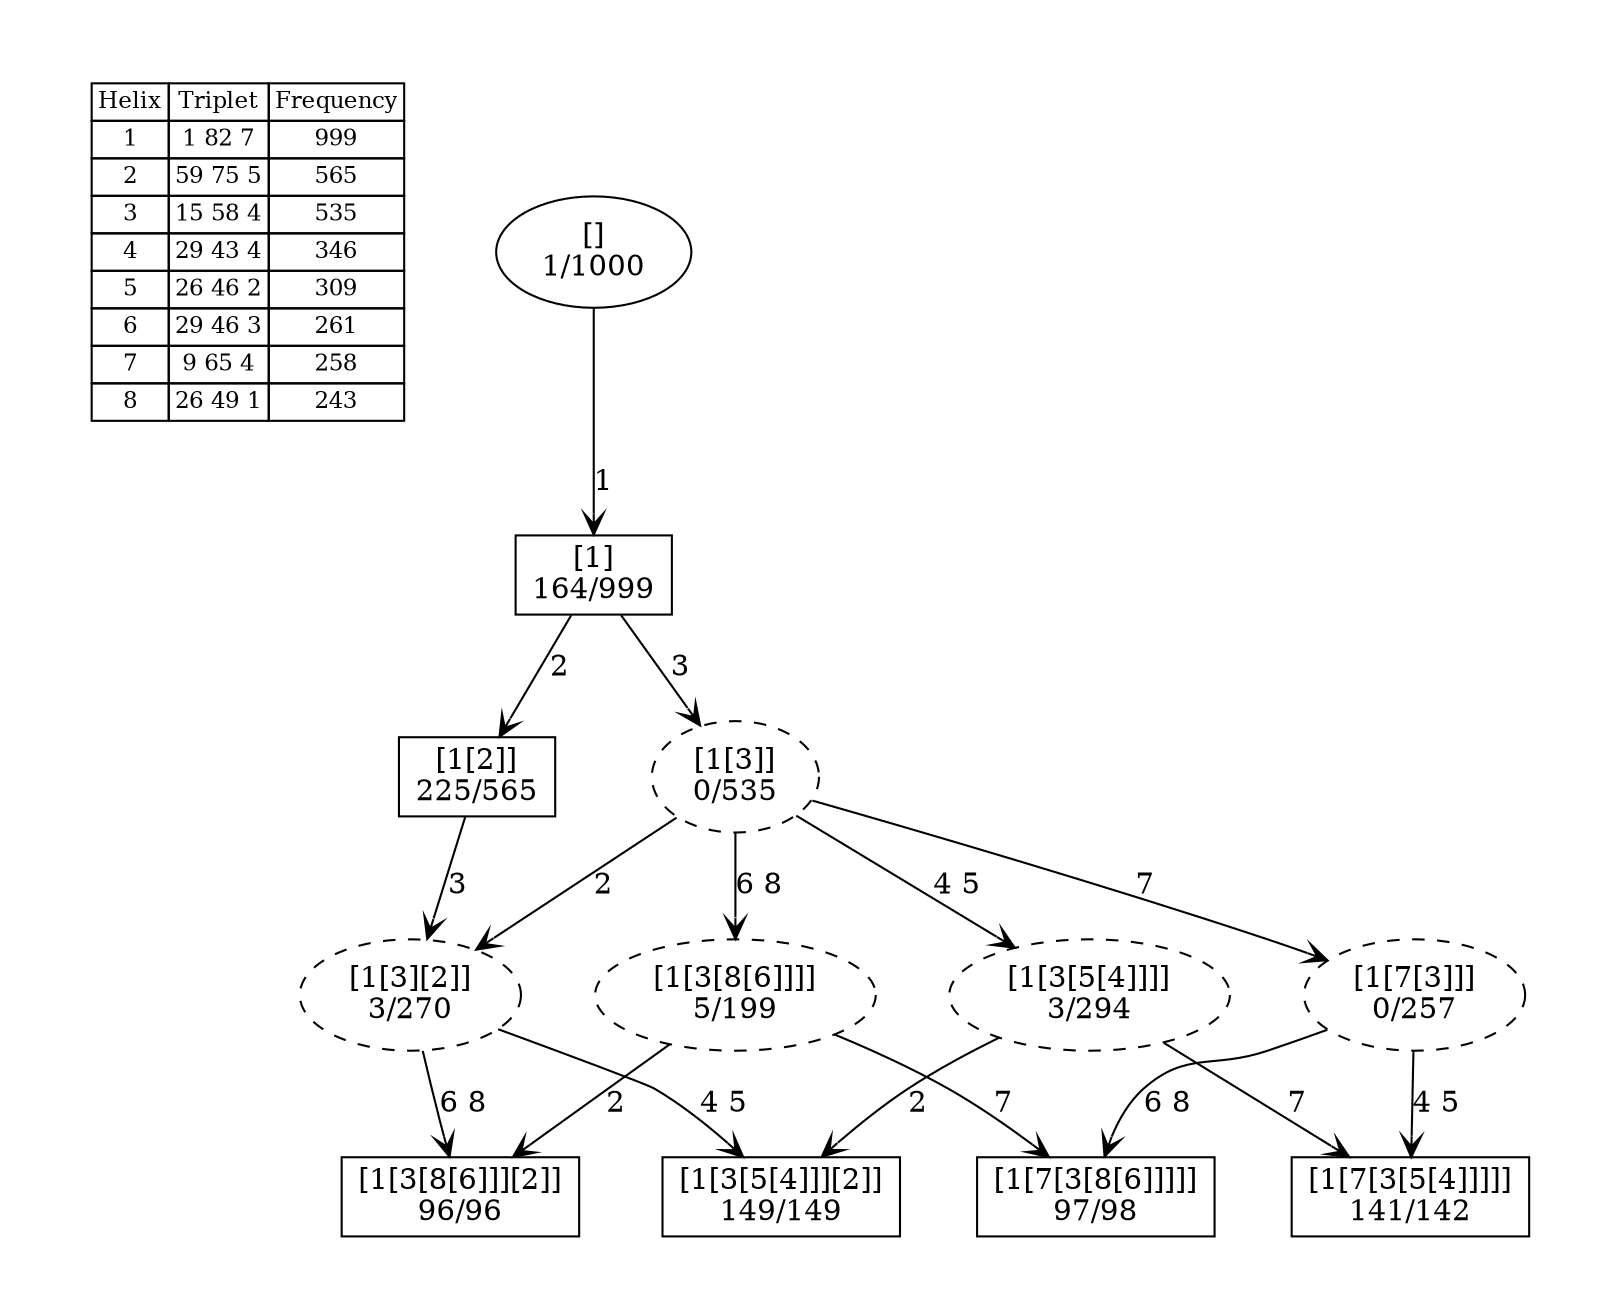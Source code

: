 digraph G {
	pad = 0.5;
	nodesep = 0.5;
"legend" [label = < <table border="0" cellborder="1" cellspacing="0"><tr><td>Helix</td><td>Triplet</td><td>Frequency</td></tr>
<tr><td>1</td><td>1 82 7</td><td>999</td></tr>
<tr><td>2</td><td>59 75 5</td><td>565</td></tr>
<tr><td>3</td><td>15 58 4</td><td>535</td></tr>
<tr><td>4</td><td>29 43 4</td><td>346</td></tr>
<tr><td>5</td><td>26 46 2</td><td>309</td></tr>
<tr><td>6</td><td>29 46 3</td><td>261</td></tr>
<tr><td>7</td><td>9 65 4</td><td>258</td></tr>
<tr><td>8</td><td>26 49 1</td><td>243</td></tr>
</table>>, shape = plaintext, fontsize=11];
"1 2 " [shape = box];
"1 " [shape = box];
"1 2 3 4 5 " [shape = box];
"1 3 4 5 7 " [shape = box];
"1 3 6 7 8 " [shape = box];
"1 2 3 6 8 " [shape = box];
"1 3 4 5 " [style = dashed];
"1 3 " [style = dashed];
"1 2 3 " [style = dashed];
"1 3 7 " [style = dashed];
"1 3 6 8 " [style = dashed];
"1 2 " [label = "[1[2]]\n225/565"];
"1 " [label = "[1]\n164/999"];
"1 2 3 4 5 " [label = "[1[3[5[4]]][2]]\n149/149"];
"1 3 4 5 7 " [label = "[1[7[3[5[4]]]]]\n141/142"];
"1 3 6 7 8 " [label = "[1[7[3[8[6]]]]]\n97/98"];
"1 2 3 6 8 " [label = "[1[3[8[6]]][2]]\n96/96"];
"1 3 4 5 " [label = "[1[3[5[4]]]]\n3/294"];
"1 3 " [label = "[1[3]]\n0/535"];
"1 2 3 " [label = "[1[3][2]]\n3/270"];
"1 3 7 " [label = "[1[7[3]]]\n0/257"];
"1 3 6 8 " [label = "[1[3[8[6]]]]\n5/199"];
"" [label = "[]\n1/1000"];
"1 2 " -> "1 2 3 " [label = "3 ", arrowhead = vee];
"1 " -> "1 2 " [label = "2 ", arrowhead = vee];
"1 " -> "1 3 " [label = "3 ", arrowhead = vee];
"1 3 4 5 " -> "1 2 3 4 5 " [label = "2 ", arrowhead = vee];
"1 3 4 5 " -> "1 3 4 5 7 " [label = "7 ", arrowhead = vee];
"1 3 " -> "1 3 4 5 " [label = "4 5 ", arrowhead = vee];
"1 3 " -> "1 2 3 " [label = "2 ", arrowhead = vee];
"1 3 " -> "1 3 7 " [label = "7 ", arrowhead = vee];
"1 3 " -> "1 3 6 8 " [label = "6 8 ", arrowhead = vee];
"1 2 3 " -> "1 2 3 4 5 " [label = "4 5 ", arrowhead = vee];
"1 2 3 " -> "1 2 3 6 8 " [label = "6 8 ", arrowhead = vee];
"1 3 7 " -> "1 3 4 5 7 " [label = "4 5 ", arrowhead = vee];
"1 3 7 " -> "1 3 6 7 8 " [label = "6 8 ", arrowhead = vee];
"1 3 6 8 " -> "1 3 6 7 8 " [label = "7 ", arrowhead = vee];
"1 3 6 8 " -> "1 2 3 6 8 " [label = "2 ", arrowhead = vee];
"" -> "1 " [label = "1 ", arrowhead = vee];
}